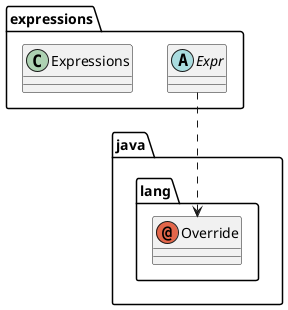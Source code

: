 @startuml
abstract class expressions.Expr
annotation java.lang.Override
class expressions.Expressions
expressions.Expr ..> java.lang.Override
@enduml